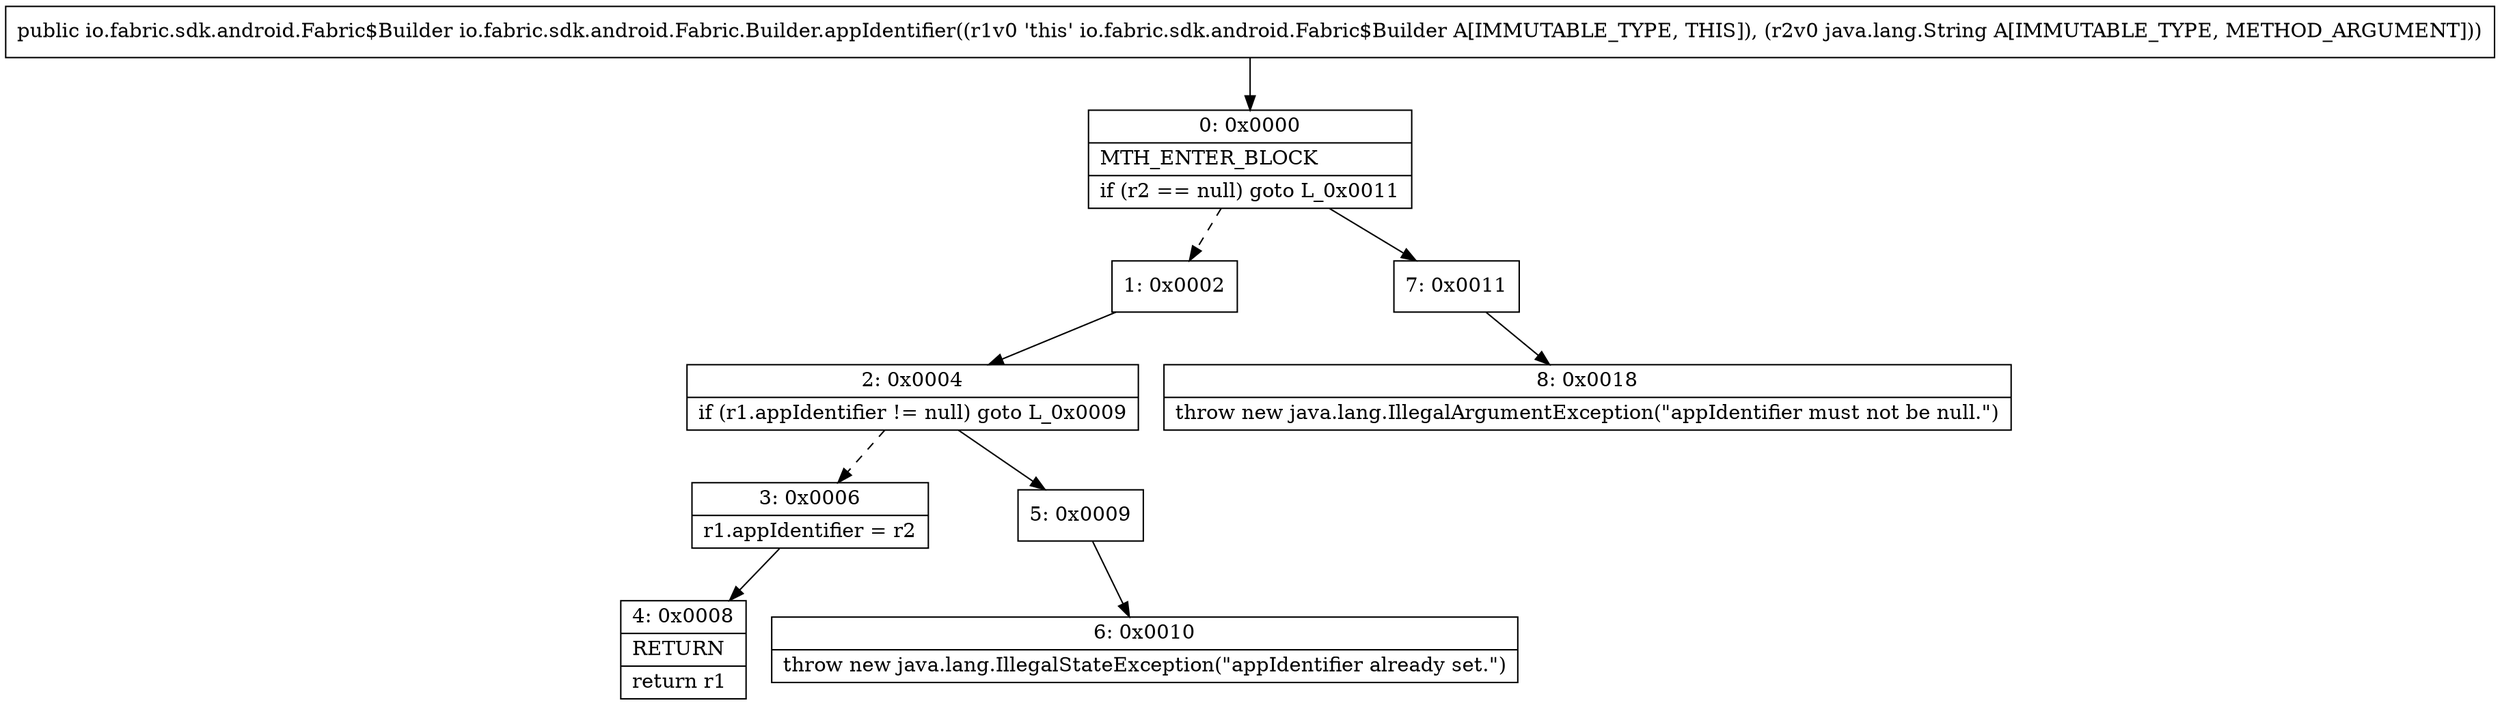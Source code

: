 digraph "CFG forio.fabric.sdk.android.Fabric.Builder.appIdentifier(Ljava\/lang\/String;)Lio\/fabric\/sdk\/android\/Fabric$Builder;" {
Node_0 [shape=record,label="{0\:\ 0x0000|MTH_ENTER_BLOCK\l|if (r2 == null) goto L_0x0011\l}"];
Node_1 [shape=record,label="{1\:\ 0x0002}"];
Node_2 [shape=record,label="{2\:\ 0x0004|if (r1.appIdentifier != null) goto L_0x0009\l}"];
Node_3 [shape=record,label="{3\:\ 0x0006|r1.appIdentifier = r2\l}"];
Node_4 [shape=record,label="{4\:\ 0x0008|RETURN\l|return r1\l}"];
Node_5 [shape=record,label="{5\:\ 0x0009}"];
Node_6 [shape=record,label="{6\:\ 0x0010|throw new java.lang.IllegalStateException(\"appIdentifier already set.\")\l}"];
Node_7 [shape=record,label="{7\:\ 0x0011}"];
Node_8 [shape=record,label="{8\:\ 0x0018|throw new java.lang.IllegalArgumentException(\"appIdentifier must not be null.\")\l}"];
MethodNode[shape=record,label="{public io.fabric.sdk.android.Fabric$Builder io.fabric.sdk.android.Fabric.Builder.appIdentifier((r1v0 'this' io.fabric.sdk.android.Fabric$Builder A[IMMUTABLE_TYPE, THIS]), (r2v0 java.lang.String A[IMMUTABLE_TYPE, METHOD_ARGUMENT])) }"];
MethodNode -> Node_0;
Node_0 -> Node_1[style=dashed];
Node_0 -> Node_7;
Node_1 -> Node_2;
Node_2 -> Node_3[style=dashed];
Node_2 -> Node_5;
Node_3 -> Node_4;
Node_5 -> Node_6;
Node_7 -> Node_8;
}

